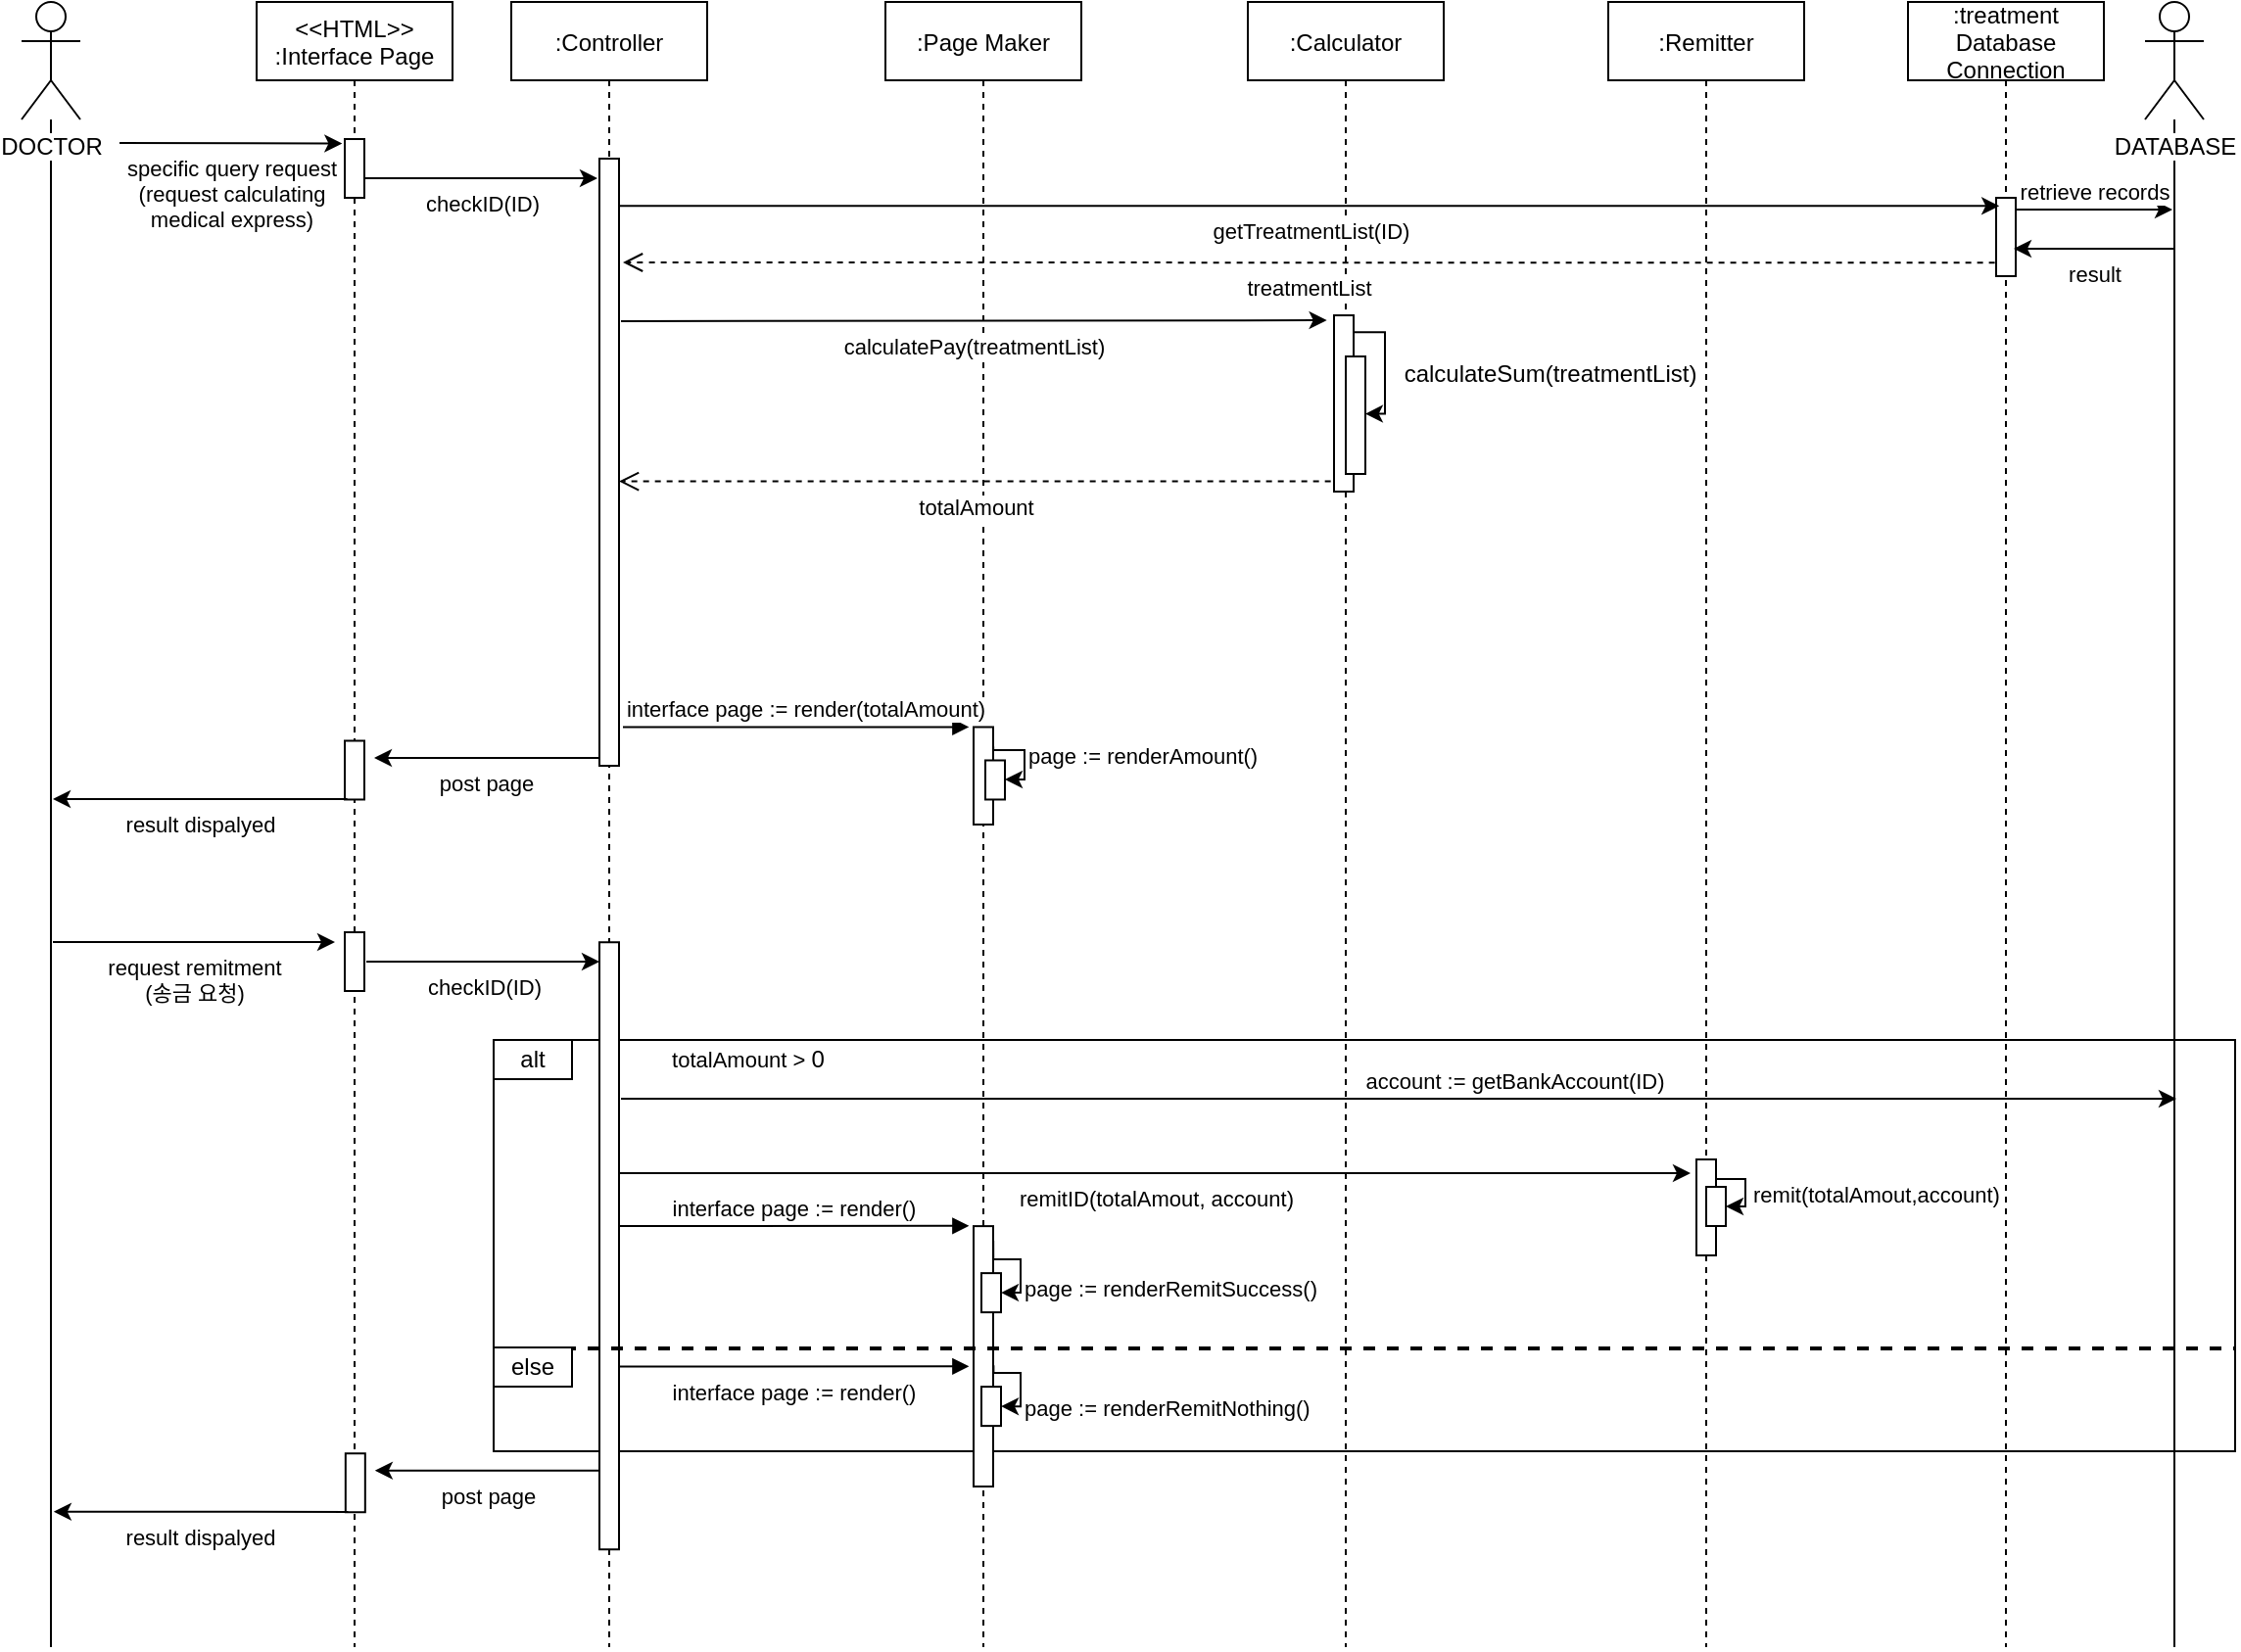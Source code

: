 <mxfile version="14.6.13" type="device"><diagram id="dyBRCzBJfVb1qTN2Eag7" name="Page-1"><mxGraphModel dx="1082" dy="793" grid="1" gridSize="10" guides="1" tooltips="1" connect="1" arrows="1" fold="1" page="1" pageScale="1" pageWidth="827" pageHeight="1169" math="0" shadow="0"><root><mxCell id="0"/><mxCell id="1" parent="0"/><mxCell id="XzJgpOGqdGjTT16JxeU6-64" value="" style="rounded=0;whiteSpace=wrap;html=1;labelBackgroundColor=#FFFFFF;" vertex="1" parent="1"><mxGeometry x="291" y="610" width="889" height="210" as="geometry"/></mxCell><mxCell id="XzJgpOGqdGjTT16JxeU6-67" value="alt" style="rounded=0;whiteSpace=wrap;html=1;labelBackgroundColor=#FFFFFF;" vertex="1" parent="1"><mxGeometry x="291" y="610" width="40" height="20" as="geometry"/></mxCell><mxCell id="XzJgpOGqdGjTT16JxeU6-68" value="&lt;span style=&quot;font-size: 11px ; background-color: rgb(255 , 255 , 255)&quot;&gt;totalAmount &amp;gt;&amp;nbsp;&lt;/span&gt;0" style="text;html=1;strokeColor=none;fillColor=none;align=center;verticalAlign=middle;whiteSpace=wrap;rounded=0;labelBackgroundColor=none;" vertex="1" parent="1"><mxGeometry x="371" y="610" width="100" height="20" as="geometry"/></mxCell><mxCell id="XzJgpOGqdGjTT16JxeU6-71" value="account := getBankAccount(ID)" style="endArrow=classic;html=1;labelBackgroundColor=#ffffff;verticalAlign=bottom;" edge="1" parent="1"><mxGeometry x="0.149" width="50" height="50" relative="1" as="geometry"><mxPoint x="356.0" y="640" as="sourcePoint"/><mxPoint x="1150" y="640" as="targetPoint"/><mxPoint as="offset"/></mxGeometry></mxCell><mxCell id="XzJgpOGqdGjTT16JxeU6-1" value=":treatment &#10;Database&#10;Connection" style="shape=umlLifeline;perimeter=lifelinePerimeter;container=1;collapsible=0;recursiveResize=0;rounded=0;shadow=0;strokeWidth=1;" vertex="1" parent="1"><mxGeometry x="1013" y="80" width="100" height="840" as="geometry"/></mxCell><mxCell id="XzJgpOGqdGjTT16JxeU6-2" value="" style="points=[];perimeter=orthogonalPerimeter;rounded=0;shadow=0;strokeWidth=1;verticalAlign=top;" vertex="1" parent="XzJgpOGqdGjTT16JxeU6-1"><mxGeometry x="45" y="100" width="10" height="40" as="geometry"/></mxCell><mxCell id="XzJgpOGqdGjTT16JxeU6-3" value=":Remitter" style="shape=umlLifeline;perimeter=lifelinePerimeter;container=1;collapsible=0;recursiveResize=0;rounded=0;shadow=0;strokeWidth=1;" vertex="1" parent="1"><mxGeometry x="860" y="80" width="100" height="840" as="geometry"/></mxCell><mxCell id="XzJgpOGqdGjTT16JxeU6-6" value="&lt;&lt;HTML&gt;&gt;&#10;:Interface Page" style="shape=umlLifeline;perimeter=lifelinePerimeter;container=1;collapsible=0;recursiveResize=0;rounded=0;shadow=0;strokeWidth=1;" vertex="1" parent="1"><mxGeometry x="170" y="80" width="100" height="840" as="geometry"/></mxCell><mxCell id="XzJgpOGqdGjTT16JxeU6-7" value="" style="points=[];perimeter=orthogonalPerimeter;rounded=0;shadow=0;strokeWidth=1;verticalAlign=top;" vertex="1" parent="XzJgpOGqdGjTT16JxeU6-6"><mxGeometry x="45" y="70" width="10" height="30" as="geometry"/></mxCell><mxCell id="XzJgpOGqdGjTT16JxeU6-8" value=":Controller" style="shape=umlLifeline;perimeter=lifelinePerimeter;container=1;collapsible=0;recursiveResize=0;rounded=0;shadow=0;strokeWidth=1;" vertex="1" parent="1"><mxGeometry x="300" y="80" width="100" height="840" as="geometry"/></mxCell><mxCell id="XzJgpOGqdGjTT16JxeU6-9" value="" style="points=[];perimeter=orthogonalPerimeter;rounded=0;shadow=0;strokeWidth=1;labelBackgroundColor=#ffffff;labelBorderColor=none;" vertex="1" parent="XzJgpOGqdGjTT16JxeU6-8"><mxGeometry x="45" y="80" width="10" height="310" as="geometry"/></mxCell><mxCell id="XzJgpOGqdGjTT16JxeU6-10" value=":Page Maker" style="shape=umlLifeline;perimeter=lifelinePerimeter;container=1;collapsible=0;recursiveResize=0;rounded=0;shadow=0;strokeWidth=1;" vertex="1" parent="1"><mxGeometry x="491" y="80" width="100" height="840" as="geometry"/></mxCell><mxCell id="XzJgpOGqdGjTT16JxeU6-51" value="" style="points=[];perimeter=orthogonalPerimeter;rounded=0;shadow=0;strokeWidth=1;" vertex="1" parent="XzJgpOGqdGjTT16JxeU6-10"><mxGeometry x="45" y="625.06" width="10" height="132.94" as="geometry"/></mxCell><mxCell id="XzJgpOGqdGjTT16JxeU6-52" value="" style="rounded=0;whiteSpace=wrap;html=1;labelBackgroundColor=#FFFFFF;" vertex="1" parent="XzJgpOGqdGjTT16JxeU6-10"><mxGeometry x="49" y="649.06" width="10" height="20" as="geometry"/></mxCell><mxCell id="XzJgpOGqdGjTT16JxeU6-53" value="page := renderRemitSuccess()" style="endArrow=classic;html=1;exitX=1.007;exitY=0.199;exitDx=0;exitDy=0;startArrow=none;startFill=0;exitPerimeter=0;elbow=vertical;rounded=0;edgeStyle=orthogonalEdgeStyle;labelPosition=right;verticalLabelPosition=middle;align=left;verticalAlign=top;" edge="1" parent="XzJgpOGqdGjTT16JxeU6-10"><mxGeometry relative="1" as="geometry"><mxPoint x="55.07" y="632.515" as="sourcePoint"/><mxPoint x="59" y="659.06" as="targetPoint"/><Array as="points"><mxPoint x="69" y="642.06"/><mxPoint x="69" y="659.06"/><mxPoint x="59" y="659.06"/></Array></mxGeometry></mxCell><mxCell id="XzJgpOGqdGjTT16JxeU6-54" value="interface page := render()" style="html=1;verticalAlign=bottom;endArrow=block;entryX=-0.231;entryY=-0.001;entryDx=0;entryDy=0;entryPerimeter=0;" edge="1" parent="XzJgpOGqdGjTT16JxeU6-10" target="XzJgpOGqdGjTT16JxeU6-51"><mxGeometry width="80" relative="1" as="geometry"><mxPoint x="-136" y="625.06" as="sourcePoint"/><mxPoint x="-1" y="605.06" as="targetPoint"/></mxGeometry></mxCell><mxCell id="XzJgpOGqdGjTT16JxeU6-57" value="" style="rounded=0;whiteSpace=wrap;html=1;labelBackgroundColor=#FFFFFF;" vertex="1" parent="XzJgpOGqdGjTT16JxeU6-10"><mxGeometry x="49" y="707.06" width="10" height="20" as="geometry"/></mxCell><mxCell id="XzJgpOGqdGjTT16JxeU6-60" value="page := renderRemitNothing()" style="endArrow=classic;html=1;exitX=1.019;exitY=0.61;exitDx=0;exitDy=0;startArrow=none;startFill=0;exitPerimeter=0;elbow=vertical;rounded=0;edgeStyle=orthogonalEdgeStyle;labelPosition=right;verticalLabelPosition=middle;align=left;verticalAlign=top;entryX=1;entryY=0.5;entryDx=0;entryDy=0;" edge="1" parent="XzJgpOGqdGjTT16JxeU6-10" target="XzJgpOGqdGjTT16JxeU6-57"><mxGeometry relative="1" as="geometry"><mxPoint x="55.19" y="696.153" as="sourcePoint"/><mxPoint x="53" y="717.06" as="targetPoint"/><Array as="points"><mxPoint x="69" y="700.06"/><mxPoint x="69" y="717.06"/></Array></mxGeometry></mxCell><mxCell id="XzJgpOGqdGjTT16JxeU6-11" value="specific query request&lt;br&gt;(request calculating&lt;br&gt;medical express)" style="endArrow=classic;html=1;entryX=-0.133;entryY=0.076;entryDx=0;entryDy=0;entryPerimeter=0;verticalAlign=top;" edge="1" parent="1" target="XzJgpOGqdGjTT16JxeU6-7"><mxGeometry width="50" height="50" relative="1" as="geometry"><mxPoint x="100" y="152" as="sourcePoint"/><mxPoint x="480" y="260" as="targetPoint"/></mxGeometry></mxCell><mxCell id="XzJgpOGqdGjTT16JxeU6-12" value="checkID(ID)" style="endArrow=classic;html=1;verticalAlign=top;" edge="1" parent="1" source="XzJgpOGqdGjTT16JxeU6-7"><mxGeometry width="50" height="50" relative="1" as="geometry"><mxPoint x="170" y="170" as="sourcePoint"/><mxPoint x="344" y="170" as="targetPoint"/><Array as="points"><mxPoint x="230" y="170"/></Array></mxGeometry></mxCell><mxCell id="XzJgpOGqdGjTT16JxeU6-13" value="" style="endArrow=none;html=1;" edge="1" parent="1" target="XzJgpOGqdGjTT16JxeU6-16"><mxGeometry width="50" height="50" relative="1" as="geometry"><mxPoint x="1149" y="920" as="sourcePoint"/><mxPoint x="1144" y="190" as="targetPoint"/></mxGeometry></mxCell><mxCell id="XzJgpOGqdGjTT16JxeU6-14" value="retrieve records" style="endArrow=classic;html=1;verticalAlign=bottom;" edge="1" parent="1" source="XzJgpOGqdGjTT16JxeU6-2"><mxGeometry width="50" height="50" relative="1" as="geometry"><mxPoint x="1070" y="186" as="sourcePoint"/><mxPoint x="1148" y="186" as="targetPoint"/></mxGeometry></mxCell><mxCell id="XzJgpOGqdGjTT16JxeU6-15" value="result" style="endArrow=classic;html=1;verticalAlign=top;" edge="1" parent="1"><mxGeometry width="50" height="50" relative="1" as="geometry"><mxPoint x="1149" y="206" as="sourcePoint"/><mxPoint x="1067" y="206" as="targetPoint"/></mxGeometry></mxCell><mxCell id="XzJgpOGqdGjTT16JxeU6-16" value="DATABASE" style="shape=umlActor;verticalLabelPosition=bottom;verticalAlign=top;outlineConnect=0;labelBackgroundColor=#FFFFFF;html=1;" vertex="1" parent="1"><mxGeometry x="1134" y="80" width="30" height="60" as="geometry"/></mxCell><mxCell id="XzJgpOGqdGjTT16JxeU6-17" value="" style="points=[];perimeter=orthogonalPerimeter;rounded=0;shadow=0;strokeWidth=1;verticalAlign=top;" vertex="1" parent="1"><mxGeometry x="215" y="457.24" width="10" height="30" as="geometry"/></mxCell><mxCell id="XzJgpOGqdGjTT16JxeU6-18" value="post page" style="endArrow=none;html=1;verticalAlign=top;startArrow=classic;startFill=1;endFill=0;entryX=-0.041;entryY=0.987;entryDx=0;entryDy=0;entryPerimeter=0;" edge="1" parent="1" target="XzJgpOGqdGjTT16JxeU6-9"><mxGeometry width="50" height="50" relative="1" as="geometry"><mxPoint x="230" y="466" as="sourcePoint"/><mxPoint x="334.0" y="535" as="targetPoint"/><Array as="points"/></mxGeometry></mxCell><mxCell id="XzJgpOGqdGjTT16JxeU6-19" value="" style="endArrow=none;html=1;labelBackgroundColor=none;fontSize=9;strokeWidth=1;" edge="1" parent="1" target="XzJgpOGqdGjTT16JxeU6-20"><mxGeometry width="50" height="50" relative="1" as="geometry"><mxPoint x="65" y="920" as="sourcePoint"/><mxPoint x="80" y="230" as="targetPoint"/></mxGeometry></mxCell><mxCell id="XzJgpOGqdGjTT16JxeU6-20" value="DOCTOR" style="shape=umlActor;verticalLabelPosition=bottom;verticalAlign=top;html=1;outlineConnect=0;labelBackgroundColor=#ffffff;" vertex="1" parent="1"><mxGeometry x="50" y="80" width="30" height="60" as="geometry"/></mxCell><mxCell id="XzJgpOGqdGjTT16JxeU6-21" value="result dispalyed" style="endArrow=none;html=1;verticalAlign=top;startArrow=classic;startFill=1;endFill=0;entryX=0.131;entryY=0.994;entryDx=0;entryDy=0;entryPerimeter=0;" edge="1" parent="1" target="XzJgpOGqdGjTT16JxeU6-17"><mxGeometry width="50" height="50" relative="1" as="geometry"><mxPoint x="66" y="487" as="sourcePoint"/><mxPoint x="344.0" y="545" as="targetPoint"/><Array as="points"/></mxGeometry></mxCell><mxCell id="XzJgpOGqdGjTT16JxeU6-22" value=":Calculator" style="shape=umlLifeline;perimeter=lifelinePerimeter;container=1;collapsible=0;recursiveResize=0;rounded=0;shadow=0;strokeWidth=1;" vertex="1" parent="1"><mxGeometry x="676" y="80" width="100" height="840" as="geometry"/></mxCell><mxCell id="XzJgpOGqdGjTT16JxeU6-23" value="getTreatmentList(ID)" style="endArrow=classic;html=1;entryX=0.16;entryY=0.104;entryDx=0;entryDy=0;entryPerimeter=0;verticalAlign=top;labelBackgroundColor=#FFFFFF;" edge="1" parent="1" source="XzJgpOGqdGjTT16JxeU6-9" target="XzJgpOGqdGjTT16JxeU6-2"><mxGeometry width="50" height="50" relative="1" as="geometry"><mxPoint x="360" y="184" as="sourcePoint"/><mxPoint x="430" y="240" as="targetPoint"/></mxGeometry></mxCell><mxCell id="XzJgpOGqdGjTT16JxeU6-24" value="treatmentList" style="html=1;verticalAlign=top;endArrow=open;dashed=1;endSize=8;exitX=-0.069;exitY=0.829;exitDx=0;exitDy=0;exitPerimeter=0;" edge="1" parent="1" source="XzJgpOGqdGjTT16JxeU6-2"><mxGeometry relative="1" as="geometry"><mxPoint x="590" y="220" as="sourcePoint"/><mxPoint x="357" y="213" as="targetPoint"/><Array as="points"><mxPoint x="360" y="213"/></Array></mxGeometry></mxCell><mxCell id="XzJgpOGqdGjTT16JxeU6-25" value="calculatePay(treatmentList)" style="endArrow=classic;html=1;labelBackgroundColor=#FFFFFF;verticalAlign=top;entryX=-0.367;entryY=0.028;entryDx=0;entryDy=0;entryPerimeter=0;" edge="1" parent="1" target="XzJgpOGqdGjTT16JxeU6-26"><mxGeometry width="50" height="50" relative="1" as="geometry"><mxPoint x="356.0" y="243" as="sourcePoint"/><mxPoint x="690" y="250" as="targetPoint"/></mxGeometry></mxCell><mxCell id="XzJgpOGqdGjTT16JxeU6-26" value="" style="points=[];perimeter=orthogonalPerimeter;rounded=0;shadow=0;strokeWidth=1;labelBackgroundColor=#ffffff;labelBorderColor=none;" vertex="1" parent="1"><mxGeometry x="720" y="240" width="10" height="90" as="geometry"/></mxCell><mxCell id="XzJgpOGqdGjTT16JxeU6-27" value="totalAmount" style="html=1;verticalAlign=top;endArrow=open;dashed=1;endSize=8;exitX=-0.167;exitY=0.942;exitDx=0;exitDy=0;exitPerimeter=0;" edge="1" parent="1" source="XzJgpOGqdGjTT16JxeU6-26" target="XzJgpOGqdGjTT16JxeU6-9"><mxGeometry relative="1" as="geometry"><mxPoint x="797.31" y="430.16" as="sourcePoint"/><mxPoint x="360" y="325" as="targetPoint"/><Array as="points"/></mxGeometry></mxCell><mxCell id="XzJgpOGqdGjTT16JxeU6-33" value="" style="points=[];perimeter=orthogonalPerimeter;rounded=0;shadow=0;strokeWidth=1;labelBackgroundColor=#ffffff;labelBorderColor=none;" vertex="1" parent="1"><mxGeometry x="726" y="261" width="10" height="60" as="geometry"/></mxCell><mxCell id="XzJgpOGqdGjTT16JxeU6-34" value="&#10;&#10;&lt;span style=&quot;color: rgb(0, 0, 0); font-family: helvetica; font-size: 12px; font-style: normal; font-weight: 400; letter-spacing: normal; text-align: center; text-indent: 0px; text-transform: none; word-spacing: 0px; display: inline; float: none;&quot;&gt;calculateSum(treatmentList)&lt;/span&gt;&#10;&#10;" style="endArrow=classic;html=1;labelBackgroundColor=none;entryX=0.993;entryY=0.488;entryDx=0;entryDy=0;entryPerimeter=0;exitX=0.98;exitY=0.096;exitDx=0;exitDy=0;exitPerimeter=0;edgeStyle=orthogonalEdgeStyle;rounded=0;" edge="1" parent="1" source="XzJgpOGqdGjTT16JxeU6-26" target="XzJgpOGqdGjTT16JxeU6-33"><mxGeometry x="0.106" y="84" width="50" height="50" relative="1" as="geometry"><mxPoint x="710" y="330" as="sourcePoint"/><mxPoint x="760" y="280" as="targetPoint"/><mxPoint as="offset"/></mxGeometry></mxCell><mxCell id="XzJgpOGqdGjTT16JxeU6-35" value="" style="points=[];perimeter=orthogonalPerimeter;rounded=0;shadow=0;strokeWidth=1;" vertex="1" parent="1"><mxGeometry x="536" y="450.24" width="10" height="49.76" as="geometry"/></mxCell><mxCell id="XzJgpOGqdGjTT16JxeU6-36" value="" style="rounded=0;whiteSpace=wrap;html=1;labelBackgroundColor=#FFFFFF;" vertex="1" parent="1"><mxGeometry x="542" y="467.24" width="10" height="20" as="geometry"/></mxCell><mxCell id="XzJgpOGqdGjTT16JxeU6-37" value="page := renderAmount()" style="endArrow=classic;html=1;exitX=1.007;exitY=0.199;exitDx=0;exitDy=0;startArrow=none;startFill=0;exitPerimeter=0;elbow=vertical;rounded=0;edgeStyle=orthogonalEdgeStyle;labelPosition=right;verticalLabelPosition=middle;align=left;verticalAlign=top;entryX=1;entryY=0.5;entryDx=0;entryDy=0;" edge="1" parent="1" source="XzJgpOGqdGjTT16JxeU6-35" target="XzJgpOGqdGjTT16JxeU6-36"><mxGeometry x="0.019" y="-14" relative="1" as="geometry"><mxPoint x="3" y="440.24" as="sourcePoint"/><mxPoint x="552" y="491.24" as="targetPoint"/><Array as="points"><mxPoint x="562" y="462"/><mxPoint x="562" y="477"/><mxPoint x="552" y="477"/></Array><mxPoint x="14" y="-14" as="offset"/></mxGeometry></mxCell><mxCell id="XzJgpOGqdGjTT16JxeU6-38" value="interface page := render(totalAmount)" style="html=1;verticalAlign=bottom;endArrow=block;entryX=-0.231;entryY=-0.001;entryDx=0;entryDy=0;entryPerimeter=0;" edge="1" parent="1" target="XzJgpOGqdGjTT16JxeU6-35"><mxGeometry x="0.053" width="80" relative="1" as="geometry"><mxPoint x="357" y="450.24" as="sourcePoint"/><mxPoint x="492" y="430.24" as="targetPoint"/><mxPoint as="offset"/></mxGeometry></mxCell><mxCell id="XzJgpOGqdGjTT16JxeU6-39" value="request remitment&lt;br&gt;(송금 요청)" style="endArrow=classic;html=1;verticalAlign=top;" edge="1" parent="1"><mxGeometry width="50" height="50" relative="1" as="geometry"><mxPoint x="66" y="560" as="sourcePoint"/><mxPoint x="210" y="560" as="targetPoint"/></mxGeometry></mxCell><mxCell id="XzJgpOGqdGjTT16JxeU6-40" value="" style="points=[];perimeter=orthogonalPerimeter;rounded=0;shadow=0;strokeWidth=1;verticalAlign=top;" vertex="1" parent="1"><mxGeometry x="215" y="555" width="10" height="30" as="geometry"/></mxCell><mxCell id="XzJgpOGqdGjTT16JxeU6-41" value="checkID(ID)" style="endArrow=classic;html=1;verticalAlign=top;" edge="1" parent="1"><mxGeometry width="50" height="50" relative="1" as="geometry"><mxPoint x="226.0" y="570" as="sourcePoint"/><mxPoint x="345" y="570" as="targetPoint"/><Array as="points"><mxPoint x="231" y="570"/></Array></mxGeometry></mxCell><mxCell id="XzJgpOGqdGjTT16JxeU6-42" value="" style="points=[];perimeter=orthogonalPerimeter;rounded=0;shadow=0;strokeWidth=1;labelBackgroundColor=#ffffff;labelBorderColor=none;" vertex="1" parent="1"><mxGeometry x="345" y="560.12" width="10" height="310" as="geometry"/></mxCell><mxCell id="XzJgpOGqdGjTT16JxeU6-43" value="remitID(totalAmout, account)" style="endArrow=classic;html=1;labelBackgroundColor=#FFFFFF;verticalAlign=top;" edge="1" parent="1"><mxGeometry width="50" height="50" relative="1" as="geometry"><mxPoint x="355" y="678" as="sourcePoint"/><mxPoint x="902" y="678" as="targetPoint"/></mxGeometry></mxCell><mxCell id="XzJgpOGqdGjTT16JxeU6-61" value="" style="points=[];perimeter=orthogonalPerimeter;rounded=0;shadow=0;strokeWidth=1;verticalAlign=top;" vertex="1" parent="1"><mxGeometry x="215.41" y="821.12" width="10" height="30" as="geometry"/></mxCell><mxCell id="XzJgpOGqdGjTT16JxeU6-62" value="post page" style="endArrow=none;html=1;verticalAlign=top;startArrow=classic;startFill=1;endFill=0;entryX=-0.041;entryY=0.987;entryDx=0;entryDy=0;entryPerimeter=0;" edge="1" parent="1"><mxGeometry width="50" height="50" relative="1" as="geometry"><mxPoint x="230.41" y="829.88" as="sourcePoint"/><mxPoint x="345" y="829.85" as="targetPoint"/><Array as="points"/></mxGeometry></mxCell><mxCell id="XzJgpOGqdGjTT16JxeU6-63" value="result dispalyed" style="endArrow=none;html=1;verticalAlign=top;startArrow=classic;startFill=1;endFill=0;entryX=0.131;entryY=0.994;entryDx=0;entryDy=0;entryPerimeter=0;" edge="1" parent="1" target="XzJgpOGqdGjTT16JxeU6-61"><mxGeometry width="50" height="50" relative="1" as="geometry"><mxPoint x="66.41" y="850.88" as="sourcePoint"/><mxPoint x="344.41" y="908.88" as="targetPoint"/><Array as="points"/></mxGeometry></mxCell><mxCell id="XzJgpOGqdGjTT16JxeU6-69" value="" style="endArrow=none;dashed=1;html=1;labelBackgroundColor=none;fontSize=9;strokeWidth=2;exitX=0;exitY=0.75;exitDx=0;exitDy=0;entryX=1;entryY=0.75;entryDx=0;entryDy=0;" edge="1" parent="1" source="XzJgpOGqdGjTT16JxeU6-64" target="XzJgpOGqdGjTT16JxeU6-64"><mxGeometry width="50" height="50" relative="1" as="geometry"><mxPoint x="290" y="781" as="sourcePoint"/><mxPoint x="361" y="570" as="targetPoint"/></mxGeometry></mxCell><mxCell id="XzJgpOGqdGjTT16JxeU6-70" value="else" style="rounded=0;whiteSpace=wrap;html=1;labelBackgroundColor=#FFFFFF;" vertex="1" parent="1"><mxGeometry x="291" y="767" width="40" height="20" as="geometry"/></mxCell><mxCell id="XzJgpOGqdGjTT16JxeU6-75" style="edgeStyle=orthogonalEdgeStyle;rounded=0;orthogonalLoop=1;jettySize=auto;html=1;exitX=1;exitY=0.25;exitDx=0;exitDy=0;entryX=1;entryY=0.5;entryDx=0;entryDy=0;" edge="1" parent="1" source="XzJgpOGqdGjTT16JxeU6-66" target="XzJgpOGqdGjTT16JxeU6-74"><mxGeometry relative="1" as="geometry"><Array as="points"><mxPoint x="930" y="681"/><mxPoint x="930" y="695"/></Array></mxGeometry></mxCell><mxCell id="XzJgpOGqdGjTT16JxeU6-66" value="" style="rounded=0;whiteSpace=wrap;html=1;labelBackgroundColor=#FFFFFF;" vertex="1" parent="1"><mxGeometry x="905" y="671" width="10" height="49" as="geometry"/></mxCell><mxCell id="XzJgpOGqdGjTT16JxeU6-74" value="" style="rounded=0;whiteSpace=wrap;html=1;labelBackgroundColor=#FFFFFF;" vertex="1" parent="1"><mxGeometry x="910" y="685.0" width="10" height="20" as="geometry"/></mxCell><mxCell id="XzJgpOGqdGjTT16JxeU6-76" value="&lt;span style=&quot;color: rgb(0, 0, 0); font-family: helvetica; font-size: 11px; font-style: normal; font-weight: 400; letter-spacing: normal; text-align: center; text-indent: 0px; text-transform: none; word-spacing: 0px; background-color: rgb(255, 255, 255); display: inline; float: none;&quot;&gt;remit(totalAmout,account)&lt;/span&gt;" style="text;whiteSpace=wrap;html=1;" vertex="1" parent="1"><mxGeometry x="932" y="675" width="138" height="30" as="geometry"/></mxCell><mxCell id="XzJgpOGqdGjTT16JxeU6-78" value="interface page := render()" style="html=1;verticalAlign=top;endArrow=block;entryX=-0.231;entryY=-0.001;entryDx=0;entryDy=0;entryPerimeter=0;" edge="1" parent="1"><mxGeometry width="80" relative="1" as="geometry"><mxPoint x="355" y="776.79" as="sourcePoint"/><mxPoint x="533.69" y="776.657" as="targetPoint"/></mxGeometry></mxCell></root></mxGraphModel></diagram></mxfile>